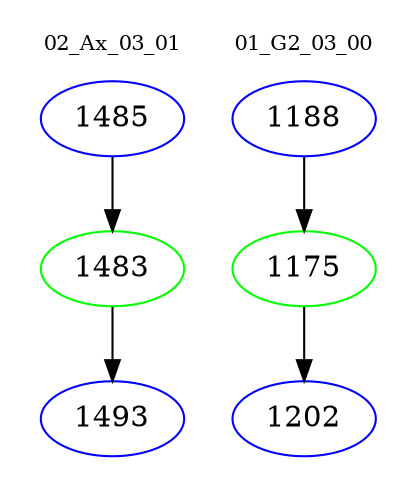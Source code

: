 digraph{
subgraph cluster_0 {
color = white
label = "02_Ax_03_01";
fontsize=10;
T0_1485 [label="1485", color="blue"]
T0_1485 -> T0_1483 [color="black"]
T0_1483 [label="1483", color="green"]
T0_1483 -> T0_1493 [color="black"]
T0_1493 [label="1493", color="blue"]
}
subgraph cluster_1 {
color = white
label = "01_G2_03_00";
fontsize=10;
T1_1188 [label="1188", color="blue"]
T1_1188 -> T1_1175 [color="black"]
T1_1175 [label="1175", color="green"]
T1_1175 -> T1_1202 [color="black"]
T1_1202 [label="1202", color="blue"]
}
}
